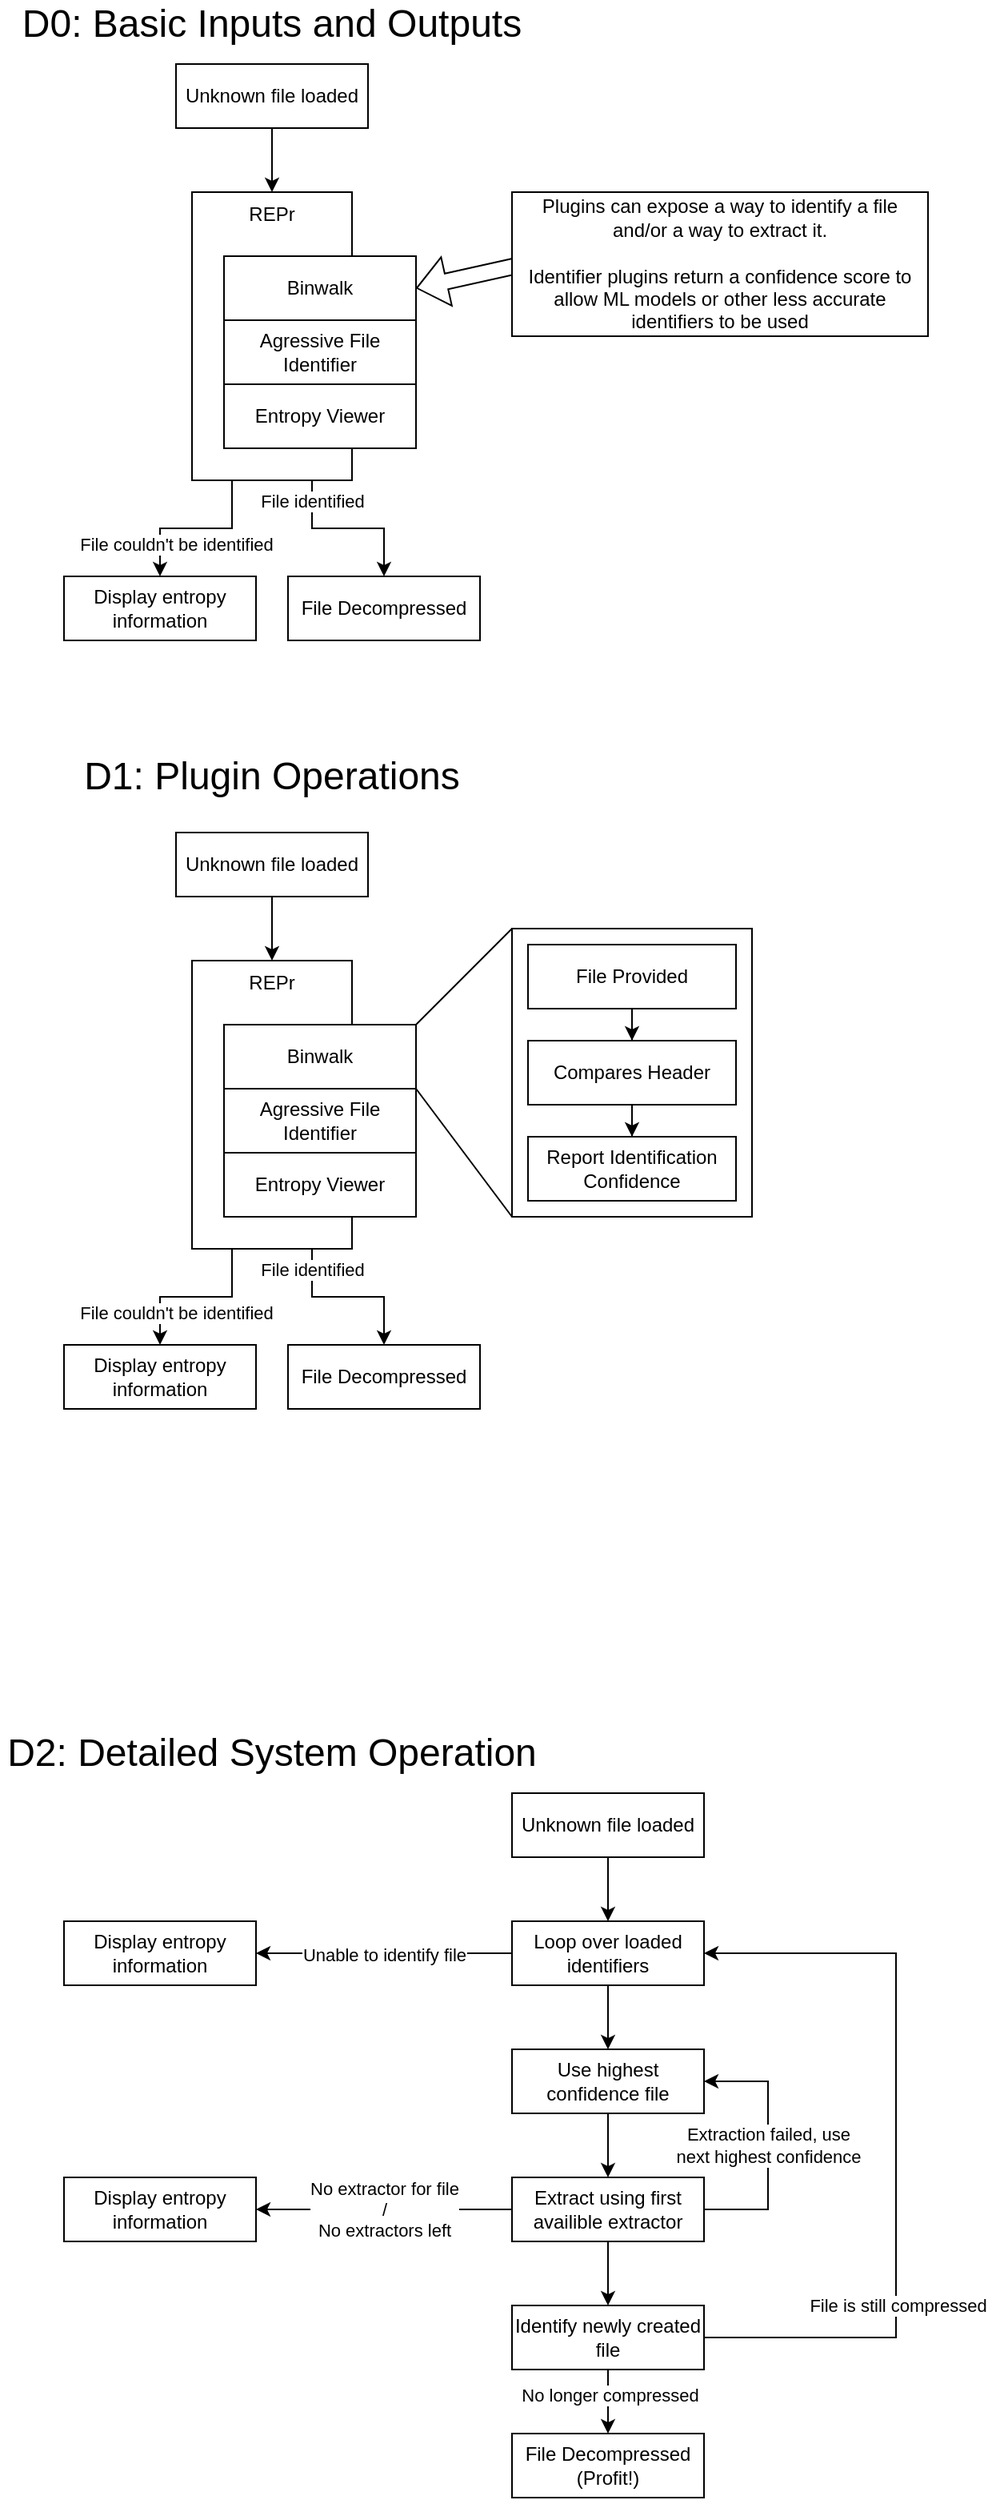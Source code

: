 <mxfile version="27.0.5">
  <diagram name="Page-1" id="8E5NQBIWLvRgGESPPvfP">
    <mxGraphModel dx="983" dy="1679" grid="1" gridSize="10" guides="1" tooltips="1" connect="1" arrows="1" fold="1" page="1" pageScale="1" pageWidth="850" pageHeight="1100" math="0" shadow="0">
      <root>
        <mxCell id="0" />
        <mxCell id="1" parent="0" />
        <mxCell id="mC1o3fJmZ-E8kfZc2I6A-5" value="File couldn&#39;t be identified" style="edgeStyle=orthogonalEdgeStyle;rounded=0;orthogonalLoop=1;jettySize=auto;html=1;exitX=0.25;exitY=1;exitDx=0;exitDy=0;entryX=0.5;entryY=0;entryDx=0;entryDy=0;" edge="1" parent="1" source="CQqdl_JKLmUARrM8Nxty-1" target="mC1o3fJmZ-E8kfZc2I6A-3">
          <mxGeometry x="0.619" y="10" relative="1" as="geometry">
            <mxPoint as="offset" />
          </mxGeometry>
        </mxCell>
        <mxCell id="mC1o3fJmZ-E8kfZc2I6A-6" style="edgeStyle=orthogonalEdgeStyle;rounded=0;orthogonalLoop=1;jettySize=auto;html=1;exitX=0.75;exitY=1;exitDx=0;exitDy=0;entryX=0.5;entryY=0;entryDx=0;entryDy=0;" edge="1" parent="1" source="CQqdl_JKLmUARrM8Nxty-1" target="mC1o3fJmZ-E8kfZc2I6A-4">
          <mxGeometry relative="1" as="geometry" />
        </mxCell>
        <mxCell id="mC1o3fJmZ-E8kfZc2I6A-7" value="File identified" style="edgeLabel;html=1;align=center;verticalAlign=middle;resizable=0;points=[];" vertex="1" connectable="0" parent="mC1o3fJmZ-E8kfZc2I6A-6">
          <mxGeometry x="-0.75" relative="1" as="geometry">
            <mxPoint as="offset" />
          </mxGeometry>
        </mxCell>
        <mxCell id="CQqdl_JKLmUARrM8Nxty-1" value="REPr" style="rounded=0;whiteSpace=wrap;html=1;verticalAlign=top;" parent="1" vertex="1">
          <mxGeometry x="120" y="-160" width="100" height="180" as="geometry" />
        </mxCell>
        <mxCell id="CQqdl_JKLmUARrM8Nxty-2" value="Binwalk" style="rounded=0;whiteSpace=wrap;html=1;" parent="1" vertex="1">
          <mxGeometry x="140" y="-120" width="120" height="40" as="geometry" />
        </mxCell>
        <mxCell id="CQqdl_JKLmUARrM8Nxty-4" value="Agressive File Identifier" style="rounded=0;whiteSpace=wrap;html=1;" parent="1" vertex="1">
          <mxGeometry x="140" y="-80" width="120" height="40" as="geometry" />
        </mxCell>
        <mxCell id="CQqdl_JKLmUARrM8Nxty-5" value="Entropy Viewer" style="rounded=0;whiteSpace=wrap;html=1;" parent="1" vertex="1">
          <mxGeometry x="140" y="-40" width="120" height="40" as="geometry" />
        </mxCell>
        <mxCell id="CQqdl_JKLmUARrM8Nxty-12" style="edgeStyle=orthogonalEdgeStyle;rounded=0;orthogonalLoop=1;jettySize=auto;html=1;entryX=0.5;entryY=0;entryDx=0;entryDy=0;" parent="1" source="CQqdl_JKLmUARrM8Nxty-9" target="CQqdl_JKLmUARrM8Nxty-10" edge="1">
          <mxGeometry relative="1" as="geometry" />
        </mxCell>
        <mxCell id="CQqdl_JKLmUARrM8Nxty-9" value="Unknown file loaded" style="rounded=0;whiteSpace=wrap;html=1;" parent="1" vertex="1">
          <mxGeometry x="320" y="840" width="120" height="40" as="geometry" />
        </mxCell>
        <mxCell id="CQqdl_JKLmUARrM8Nxty-13" style="edgeStyle=orthogonalEdgeStyle;rounded=0;orthogonalLoop=1;jettySize=auto;html=1;entryX=0.5;entryY=0;entryDx=0;entryDy=0;" parent="1" source="CQqdl_JKLmUARrM8Nxty-10" target="CQqdl_JKLmUARrM8Nxty-11" edge="1">
          <mxGeometry relative="1" as="geometry" />
        </mxCell>
        <mxCell id="CQqdl_JKLmUARrM8Nxty-18" style="edgeStyle=orthogonalEdgeStyle;rounded=0;orthogonalLoop=1;jettySize=auto;html=1;entryX=1;entryY=0.5;entryDx=0;entryDy=0;" parent="1" source="CQqdl_JKLmUARrM8Nxty-10" target="CQqdl_JKLmUARrM8Nxty-17" edge="1">
          <mxGeometry relative="1" as="geometry" />
        </mxCell>
        <mxCell id="CQqdl_JKLmUARrM8Nxty-19" value="Unable to identify file" style="edgeLabel;html=1;align=center;verticalAlign=middle;resizable=0;points=[];" parent="CQqdl_JKLmUARrM8Nxty-18" vertex="1" connectable="0">
          <mxGeometry x="-0.002" y="1" relative="1" as="geometry">
            <mxPoint as="offset" />
          </mxGeometry>
        </mxCell>
        <mxCell id="CQqdl_JKLmUARrM8Nxty-10" value="Loop over loaded identifiers" style="rounded=0;whiteSpace=wrap;html=1;" parent="1" vertex="1">
          <mxGeometry x="320" y="920" width="120" height="40" as="geometry" />
        </mxCell>
        <mxCell id="CQqdl_JKLmUARrM8Nxty-15" style="edgeStyle=orthogonalEdgeStyle;rounded=0;orthogonalLoop=1;jettySize=auto;html=1;entryX=0.5;entryY=0;entryDx=0;entryDy=0;" parent="1" source="CQqdl_JKLmUARrM8Nxty-11" target="CQqdl_JKLmUARrM8Nxty-14" edge="1">
          <mxGeometry relative="1" as="geometry" />
        </mxCell>
        <mxCell id="CQqdl_JKLmUARrM8Nxty-11" value="Use highest confidence file" style="rounded=0;whiteSpace=wrap;html=1;" parent="1" vertex="1">
          <mxGeometry x="320" y="1000" width="120" height="40" as="geometry" />
        </mxCell>
        <mxCell id="CQqdl_JKLmUARrM8Nxty-22" style="edgeStyle=orthogonalEdgeStyle;rounded=0;orthogonalLoop=1;jettySize=auto;html=1;entryX=1;entryY=0.5;entryDx=0;entryDy=0;" parent="1" source="CQqdl_JKLmUARrM8Nxty-14" target="CQqdl_JKLmUARrM8Nxty-21" edge="1">
          <mxGeometry relative="1" as="geometry" />
        </mxCell>
        <mxCell id="CQqdl_JKLmUARrM8Nxty-23" value="No extractor for file&lt;br&gt;/&lt;br&gt;No extractors left" style="edgeLabel;html=1;align=center;verticalAlign=middle;resizable=0;points=[];" parent="CQqdl_JKLmUARrM8Nxty-22" vertex="1" connectable="0">
          <mxGeometry x="0.005" relative="1" as="geometry">
            <mxPoint as="offset" />
          </mxGeometry>
        </mxCell>
        <mxCell id="CQqdl_JKLmUARrM8Nxty-24" style="edgeStyle=orthogonalEdgeStyle;rounded=0;orthogonalLoop=1;jettySize=auto;html=1;entryX=1;entryY=0.5;entryDx=0;entryDy=0;" parent="1" source="CQqdl_JKLmUARrM8Nxty-14" target="CQqdl_JKLmUARrM8Nxty-11" edge="1">
          <mxGeometry relative="1" as="geometry">
            <Array as="points">
              <mxPoint x="480" y="1100" />
              <mxPoint x="480" y="1020" />
            </Array>
          </mxGeometry>
        </mxCell>
        <mxCell id="CQqdl_JKLmUARrM8Nxty-25" value="Extraction failed, use &lt;br&gt;next highest confidence" style="edgeLabel;html=1;align=center;verticalAlign=middle;resizable=0;points=[];" parent="CQqdl_JKLmUARrM8Nxty-24" vertex="1" connectable="0">
          <mxGeometry x="-0.666" relative="1" as="geometry">
            <mxPoint x="13" y="-40" as="offset" />
          </mxGeometry>
        </mxCell>
        <mxCell id="CQqdl_JKLmUARrM8Nxty-27" style="edgeStyle=orthogonalEdgeStyle;rounded=0;orthogonalLoop=1;jettySize=auto;html=1;entryX=0.5;entryY=0;entryDx=0;entryDy=0;" parent="1" source="CQqdl_JKLmUARrM8Nxty-14" target="CQqdl_JKLmUARrM8Nxty-26" edge="1">
          <mxGeometry relative="1" as="geometry" />
        </mxCell>
        <mxCell id="CQqdl_JKLmUARrM8Nxty-14" value="Extract using first availible extractor" style="rounded=0;whiteSpace=wrap;html=1;" parent="1" vertex="1">
          <mxGeometry x="320" y="1080" width="120" height="40" as="geometry" />
        </mxCell>
        <mxCell id="CQqdl_JKLmUARrM8Nxty-17" value="Display entropy information" style="rounded=0;whiteSpace=wrap;html=1;" parent="1" vertex="1">
          <mxGeometry x="40" y="920" width="120" height="40" as="geometry" />
        </mxCell>
        <mxCell id="CQqdl_JKLmUARrM8Nxty-21" value="Display entropy information" style="rounded=0;whiteSpace=wrap;html=1;" parent="1" vertex="1">
          <mxGeometry x="40" y="1080" width="120" height="40" as="geometry" />
        </mxCell>
        <mxCell id="CQqdl_JKLmUARrM8Nxty-28" style="edgeStyle=orthogonalEdgeStyle;rounded=0;orthogonalLoop=1;jettySize=auto;html=1;entryX=1;entryY=0.5;entryDx=0;entryDy=0;" parent="1" source="CQqdl_JKLmUARrM8Nxty-26" target="CQqdl_JKLmUARrM8Nxty-10" edge="1">
          <mxGeometry relative="1" as="geometry">
            <Array as="points">
              <mxPoint x="560" y="1180" />
              <mxPoint x="560" y="940" />
            </Array>
          </mxGeometry>
        </mxCell>
        <mxCell id="CQqdl_JKLmUARrM8Nxty-29" value="File is still compressed" style="edgeLabel;html=1;align=center;verticalAlign=middle;resizable=0;points=[];" parent="CQqdl_JKLmUARrM8Nxty-28" vertex="1" connectable="0">
          <mxGeometry x="-0.752" y="-1" relative="1" as="geometry">
            <mxPoint x="61" y="-21" as="offset" />
          </mxGeometry>
        </mxCell>
        <mxCell id="CQqdl_JKLmUARrM8Nxty-31" style="edgeStyle=orthogonalEdgeStyle;rounded=0;orthogonalLoop=1;jettySize=auto;html=1;entryX=0.5;entryY=0;entryDx=0;entryDy=0;" parent="1" source="CQqdl_JKLmUARrM8Nxty-26" target="CQqdl_JKLmUARrM8Nxty-30" edge="1">
          <mxGeometry relative="1" as="geometry" />
        </mxCell>
        <mxCell id="CQqdl_JKLmUARrM8Nxty-32" value="No longer compressed" style="edgeLabel;html=1;align=center;verticalAlign=middle;resizable=0;points=[];" parent="CQqdl_JKLmUARrM8Nxty-31" vertex="1" connectable="0">
          <mxGeometry x="-0.2" y="1" relative="1" as="geometry">
            <mxPoint as="offset" />
          </mxGeometry>
        </mxCell>
        <mxCell id="CQqdl_JKLmUARrM8Nxty-26" value="Identify newly created file" style="rounded=0;whiteSpace=wrap;html=1;" parent="1" vertex="1">
          <mxGeometry x="320" y="1160" width="120" height="40" as="geometry" />
        </mxCell>
        <mxCell id="CQqdl_JKLmUARrM8Nxty-30" value="File Decompressed&lt;br&gt;(Profit!)" style="rounded=0;whiteSpace=wrap;html=1;" parent="1" vertex="1">
          <mxGeometry x="320" y="1240" width="120" height="40" as="geometry" />
        </mxCell>
        <mxCell id="CQqdl_JKLmUARrM8Nxty-34" value="" style="shape=flexArrow;endArrow=classic;html=1;rounded=0;" parent="1" edge="1">
          <mxGeometry width="50" height="50" relative="1" as="geometry">
            <mxPoint x="350" y="-120" as="sourcePoint" />
            <mxPoint x="260" y="-100" as="targetPoint" />
          </mxGeometry>
        </mxCell>
        <mxCell id="CQqdl_JKLmUARrM8Nxty-35" value="Plugins can expose a way to identify a file and/or a way to extract it.&lt;div&gt;&lt;br&gt;&lt;div&gt;Identifier plugins return a confidence score to allow ML models or other less accurate identifiers to be used&lt;/div&gt;&lt;/div&gt;" style="rounded=0;whiteSpace=wrap;html=1;" parent="1" vertex="1">
          <mxGeometry x="320" y="-160" width="260" height="90" as="geometry" />
        </mxCell>
        <mxCell id="mC1o3fJmZ-E8kfZc2I6A-1" style="edgeStyle=orthogonalEdgeStyle;rounded=0;orthogonalLoop=1;jettySize=auto;html=1;entryX=0.5;entryY=0;entryDx=0;entryDy=0;" edge="1" parent="1" source="mC1o3fJmZ-E8kfZc2I6A-2" target="CQqdl_JKLmUARrM8Nxty-1">
          <mxGeometry relative="1" as="geometry">
            <mxPoint x="160" y="-160" as="targetPoint" />
          </mxGeometry>
        </mxCell>
        <mxCell id="mC1o3fJmZ-E8kfZc2I6A-2" value="Unknown file loaded" style="rounded=0;whiteSpace=wrap;html=1;" vertex="1" parent="1">
          <mxGeometry x="110" y="-240" width="120" height="40" as="geometry" />
        </mxCell>
        <mxCell id="mC1o3fJmZ-E8kfZc2I6A-3" value="Display entropy information" style="rounded=0;whiteSpace=wrap;html=1;" vertex="1" parent="1">
          <mxGeometry x="40" y="80" width="120" height="40" as="geometry" />
        </mxCell>
        <mxCell id="mC1o3fJmZ-E8kfZc2I6A-4" value="File Decompressed" style="rounded=0;whiteSpace=wrap;html=1;" vertex="1" parent="1">
          <mxGeometry x="180" y="80" width="120" height="40" as="geometry" />
        </mxCell>
        <mxCell id="mC1o3fJmZ-E8kfZc2I6A-20" value="File couldn&#39;t be identified" style="edgeStyle=orthogonalEdgeStyle;rounded=0;orthogonalLoop=1;jettySize=auto;html=1;exitX=0.25;exitY=1;exitDx=0;exitDy=0;entryX=0.5;entryY=0;entryDx=0;entryDy=0;" edge="1" parent="1" source="mC1o3fJmZ-E8kfZc2I6A-23" target="mC1o3fJmZ-E8kfZc2I6A-29">
          <mxGeometry x="0.619" y="10" relative="1" as="geometry">
            <mxPoint as="offset" />
          </mxGeometry>
        </mxCell>
        <mxCell id="mC1o3fJmZ-E8kfZc2I6A-21" style="edgeStyle=orthogonalEdgeStyle;rounded=0;orthogonalLoop=1;jettySize=auto;html=1;exitX=0.75;exitY=1;exitDx=0;exitDy=0;entryX=0.5;entryY=0;entryDx=0;entryDy=0;" edge="1" parent="1" source="mC1o3fJmZ-E8kfZc2I6A-23" target="mC1o3fJmZ-E8kfZc2I6A-30">
          <mxGeometry relative="1" as="geometry" />
        </mxCell>
        <mxCell id="mC1o3fJmZ-E8kfZc2I6A-22" value="File identified" style="edgeLabel;html=1;align=center;verticalAlign=middle;resizable=0;points=[];" vertex="1" connectable="0" parent="mC1o3fJmZ-E8kfZc2I6A-21">
          <mxGeometry x="-0.75" relative="1" as="geometry">
            <mxPoint as="offset" />
          </mxGeometry>
        </mxCell>
        <mxCell id="mC1o3fJmZ-E8kfZc2I6A-23" value="REPr" style="rounded=0;whiteSpace=wrap;html=1;verticalAlign=top;" vertex="1" parent="1">
          <mxGeometry x="120" y="320" width="100" height="180" as="geometry" />
        </mxCell>
        <mxCell id="mC1o3fJmZ-E8kfZc2I6A-24" value="Binwalk" style="rounded=0;whiteSpace=wrap;html=1;" vertex="1" parent="1">
          <mxGeometry x="140" y="360" width="120" height="40" as="geometry" />
        </mxCell>
        <mxCell id="mC1o3fJmZ-E8kfZc2I6A-25" value="Agressive File Identifier" style="rounded=0;whiteSpace=wrap;html=1;" vertex="1" parent="1">
          <mxGeometry x="140" y="400" width="120" height="40" as="geometry" />
        </mxCell>
        <mxCell id="mC1o3fJmZ-E8kfZc2I6A-26" value="Entropy Viewer" style="rounded=0;whiteSpace=wrap;html=1;" vertex="1" parent="1">
          <mxGeometry x="140" y="440" width="120" height="40" as="geometry" />
        </mxCell>
        <mxCell id="mC1o3fJmZ-E8kfZc2I6A-27" style="edgeStyle=orthogonalEdgeStyle;rounded=0;orthogonalLoop=1;jettySize=auto;html=1;entryX=0.5;entryY=0;entryDx=0;entryDy=0;" edge="1" parent="1" source="mC1o3fJmZ-E8kfZc2I6A-28" target="mC1o3fJmZ-E8kfZc2I6A-23">
          <mxGeometry relative="1" as="geometry">
            <mxPoint x="160" y="320" as="targetPoint" />
          </mxGeometry>
        </mxCell>
        <mxCell id="mC1o3fJmZ-E8kfZc2I6A-28" value="Unknown file loaded" style="rounded=0;whiteSpace=wrap;html=1;" vertex="1" parent="1">
          <mxGeometry x="110" y="240" width="120" height="40" as="geometry" />
        </mxCell>
        <mxCell id="mC1o3fJmZ-E8kfZc2I6A-29" value="Display entropy information" style="rounded=0;whiteSpace=wrap;html=1;" vertex="1" parent="1">
          <mxGeometry x="40" y="560" width="120" height="40" as="geometry" />
        </mxCell>
        <mxCell id="mC1o3fJmZ-E8kfZc2I6A-30" value="File Decompressed" style="rounded=0;whiteSpace=wrap;html=1;" vertex="1" parent="1">
          <mxGeometry x="180" y="560" width="120" height="40" as="geometry" />
        </mxCell>
        <mxCell id="mC1o3fJmZ-E8kfZc2I6A-31" value="" style="rounded=0;whiteSpace=wrap;html=1;" vertex="1" parent="1">
          <mxGeometry x="320" y="300" width="150" height="180" as="geometry" />
        </mxCell>
        <mxCell id="mC1o3fJmZ-E8kfZc2I6A-32" value="" style="endArrow=none;html=1;rounded=0;entryX=0;entryY=1;entryDx=0;entryDy=0;exitX=1;exitY=1;exitDx=0;exitDy=0;" edge="1" parent="1" source="mC1o3fJmZ-E8kfZc2I6A-24" target="mC1o3fJmZ-E8kfZc2I6A-31">
          <mxGeometry width="50" height="50" relative="1" as="geometry">
            <mxPoint x="260" y="290" as="sourcePoint" />
            <mxPoint x="310" y="240" as="targetPoint" />
          </mxGeometry>
        </mxCell>
        <mxCell id="mC1o3fJmZ-E8kfZc2I6A-33" value="" style="endArrow=none;html=1;rounded=0;exitX=1;exitY=0;exitDx=0;exitDy=0;entryX=0;entryY=0;entryDx=0;entryDy=0;" edge="1" parent="1" source="mC1o3fJmZ-E8kfZc2I6A-24" target="mC1o3fJmZ-E8kfZc2I6A-31">
          <mxGeometry width="50" height="50" relative="1" as="geometry">
            <mxPoint x="270" y="340" as="sourcePoint" />
            <mxPoint x="320" y="290" as="targetPoint" />
          </mxGeometry>
        </mxCell>
        <mxCell id="mC1o3fJmZ-E8kfZc2I6A-36" style="edgeStyle=orthogonalEdgeStyle;rounded=0;orthogonalLoop=1;jettySize=auto;html=1;" edge="1" parent="1" source="mC1o3fJmZ-E8kfZc2I6A-34" target="mC1o3fJmZ-E8kfZc2I6A-35">
          <mxGeometry relative="1" as="geometry" />
        </mxCell>
        <mxCell id="mC1o3fJmZ-E8kfZc2I6A-34" value="File Provided&lt;span style=&quot;color: rgba(0, 0, 0, 0); font-family: monospace; font-size: 0px; text-align: start; text-wrap-mode: nowrap;&quot;&gt;%3CmxGraphModel%3E%3Croot%3E%3CmxCell%20id%3D%220%22%2F%3E%3CmxCell%20id%3D%221%22%20parent%3D%220%22%2F%3E%3CmxCell%20id%3D%222%22%20value%3D%22File%20couldn&#39;t%20be%20identified%22%20style%3D%22edgeStyle%3DorthogonalEdgeStyle%3Brounded%3D0%3BorthogonalLoop%3D1%3BjettySize%3Dauto%3Bhtml%3D1%3BexitX%3D0.25%3BexitY%3D1%3BexitDx%3D0%3BexitDy%3D0%3BentryX%3D0.5%3BentryY%3D0%3BentryDx%3D0%3BentryDy%3D0%3B%22%20edge%3D%221%22%20source%3D%225%22%20target%3D%2211%22%20parent%3D%221%22%3E%3CmxGeometry%20x%3D%220.619%22%20y%3D%2210%22%20relative%3D%221%22%20as%3D%22geometry%22%3E%3CmxPoint%20as%3D%22offset%22%2F%3E%3C%2FmxGeometry%3E%3C%2FmxCell%3E%3CmxCell%20id%3D%223%22%20style%3D%22edgeStyle%3DorthogonalEdgeStyle%3Brounded%3D0%3BorthogonalLoop%3D1%3BjettySize%3Dauto%3Bhtml%3D1%3BexitX%3D0.75%3BexitY%3D1%3BexitDx%3D0%3BexitDy%3D0%3BentryX%3D0.5%3BentryY%3D0%3BentryDx%3D0%3BentryDy%3D0%3B%22%20edge%3D%221%22%20source%3D%225%22%20target%3D%2212%22%20parent%3D%221%22%3E%3CmxGeometry%20relative%3D%221%22%20as%3D%22geometry%22%2F%3E%3C%2FmxCell%3E%3CmxCell%20id%3D%224%22%20value%3D%22File%20identified%22%20style%3D%22edgeLabel%3Bhtml%3D1%3Balign%3Dcenter%3BverticalAlign%3Dmiddle%3Bresizable%3D0%3Bpoints%3D%5B%5D%3B%22%20vertex%3D%221%22%20connectable%3D%220%22%20parent%3D%223%22%3E%3CmxGeometry%20x%3D%22-0.75%22%20relative%3D%221%22%20as%3D%22geometry%22%3E%3CmxPoint%20as%3D%22offset%22%2F%3E%3C%2FmxGeometry%3E%3C%2FmxCell%3E%3CmxCell%20id%3D%225%22%20value%3D%22REPr%22%20style%3D%22rounded%3D0%3BwhiteSpace%3Dwrap%3Bhtml%3D1%3BverticalAlign%3Dtop%3B%22%20vertex%3D%221%22%20parent%3D%221%22%3E%3CmxGeometry%20x%3D%22120%22%20y%3D%22-160%22%20width%3D%22100%22%20height%3D%22180%22%20as%3D%22geometry%22%2F%3E%3C%2FmxCell%3E%3CmxCell%20id%3D%226%22%20value%3D%22Binwalk%22%20style%3D%22rounded%3D0%3BwhiteSpace%3Dwrap%3Bhtml%3D1%3B%22%20vertex%3D%221%22%20parent%3D%221%22%3E%3CmxGeometry%20x%3D%22140%22%20y%3D%22-120%22%20width%3D%22120%22%20height%3D%2240%22%20as%3D%22geometry%22%2F%3E%3C%2FmxCell%3E%3CmxCell%20id%3D%227%22%20value%3D%22Agressive%20File%20Identifier%22%20style%3D%22rounded%3D0%3BwhiteSpace%3Dwrap%3Bhtml%3D1%3B%22%20vertex%3D%221%22%20parent%3D%221%22%3E%3CmxGeometry%20x%3D%22140%22%20y%3D%22-80%22%20width%3D%22120%22%20height%3D%2240%22%20as%3D%22geometry%22%2F%3E%3C%2FmxCell%3E%3CmxCell%20id%3D%228%22%20value%3D%22Entropy%20Viewer%22%20style%3D%22rounded%3D0%3BwhiteSpace%3Dwrap%3Bhtml%3D1%3B%22%20vertex%3D%221%22%20parent%3D%221%22%3E%3CmxGeometry%20x%3D%22140%22%20y%3D%22-40%22%20width%3D%22120%22%20height%3D%2240%22%20as%3D%22geometry%22%2F%3E%3C%2FmxCell%3E%3CmxCell%20id%3D%229%22%20style%3D%22edgeStyle%3DorthogonalEdgeStyle%3Brounded%3D0%3BorthogonalLoop%3D1%3BjettySize%3Dauto%3Bhtml%3D1%3BentryX%3D0.5%3BentryY%3D0%3BentryDx%3D0%3BentryDy%3D0%3B%22%20edge%3D%221%22%20source%3D%2210%22%20target%3D%225%22%20parent%3D%221%22%3E%3CmxGeometry%20relative%3D%221%22%20as%3D%22geometry%22%3E%3CmxPoint%20x%3D%22160%22%20y%3D%22-160%22%20as%3D%22targetPoint%22%2F%3E%3C%2FmxGeometry%3E%3C%2FmxCell%3E%3CmxCell%20id%3D%2210%22%20value%3D%22Unknown%20file%20loaded%22%20style%3D%22rounded%3D0%3BwhiteSpace%3Dwrap%3Bhtml%3D1%3B%22%20vertex%3D%221%22%20parent%3D%221%22%3E%3CmxGeometry%20x%3D%22110%22%20y%3D%22-240%22%20width%3D%22120%22%20height%3D%2240%22%20as%3D%22geometry%22%2F%3E%3C%2FmxCell%3E%3CmxCell%20id%3D%2211%22%20value%3D%22Display%20entropy%20information%22%20style%3D%22rounded%3D0%3BwhiteSpace%3Dwrap%3Bhtml%3D1%3B%22%20vertex%3D%221%22%20parent%3D%221%22%3E%3CmxGeometry%20x%3D%2240%22%20y%3D%2280%22%20width%3D%22120%22%20height%3D%2240%22%20as%3D%22geometry%22%2F%3E%3C%2FmxCell%3E%3CmxCell%20id%3D%2212%22%20value%3D%22File%20Decompressed%22%20style%3D%22rounded%3D0%3BwhiteSpace%3Dwrap%3Bhtml%3D1%3B%22%20vertex%3D%221%22%20parent%3D%221%22%3E%3CmxGeometry%20x%3D%22180%22%20y%3D%2280%22%20width%3D%22120%22%20height%3D%2240%22%20as%3D%22geometry%22%2F%3E%3C%2FmxCell%3E%3C%2Froot%3E%3C%2FmxGraphModel%3E&lt;/span&gt;" style="rounded=0;whiteSpace=wrap;html=1;" vertex="1" parent="1">
          <mxGeometry x="330" y="310" width="130" height="40" as="geometry" />
        </mxCell>
        <mxCell id="mC1o3fJmZ-E8kfZc2I6A-38" style="edgeStyle=orthogonalEdgeStyle;rounded=0;orthogonalLoop=1;jettySize=auto;html=1;" edge="1" parent="1" source="mC1o3fJmZ-E8kfZc2I6A-35" target="mC1o3fJmZ-E8kfZc2I6A-37">
          <mxGeometry relative="1" as="geometry" />
        </mxCell>
        <mxCell id="mC1o3fJmZ-E8kfZc2I6A-35" value="Compares Header" style="rounded=0;whiteSpace=wrap;html=1;" vertex="1" parent="1">
          <mxGeometry x="330" y="370" width="130" height="40" as="geometry" />
        </mxCell>
        <mxCell id="mC1o3fJmZ-E8kfZc2I6A-37" value="Report Identification Confidence" style="rounded=0;whiteSpace=wrap;html=1;" vertex="1" parent="1">
          <mxGeometry x="330" y="430" width="130" height="40" as="geometry" />
        </mxCell>
        <mxCell id="mC1o3fJmZ-E8kfZc2I6A-39" value="&lt;font style=&quot;font-size: 24px;&quot;&gt;D0: Basic Inputs and Outputs&lt;/font&gt;" style="text;html=1;align=center;verticalAlign=middle;whiteSpace=wrap;rounded=0;" vertex="1" parent="1">
          <mxGeometry y="-280" width="340" height="30" as="geometry" />
        </mxCell>
        <mxCell id="mC1o3fJmZ-E8kfZc2I6A-40" value="&lt;font style=&quot;font-size: 24px;&quot;&gt;D1: Plugin Operations&lt;/font&gt;" style="text;html=1;align=center;verticalAlign=middle;whiteSpace=wrap;rounded=0;" vertex="1" parent="1">
          <mxGeometry y="190" width="340" height="30" as="geometry" />
        </mxCell>
        <mxCell id="mC1o3fJmZ-E8kfZc2I6A-41" value="&lt;font style=&quot;font-size: 24px;&quot;&gt;D2: Detailed System Operation&lt;/font&gt;" style="text;html=1;align=center;verticalAlign=middle;whiteSpace=wrap;rounded=0;" vertex="1" parent="1">
          <mxGeometry y="800" width="340" height="30" as="geometry" />
        </mxCell>
      </root>
    </mxGraphModel>
  </diagram>
</mxfile>
